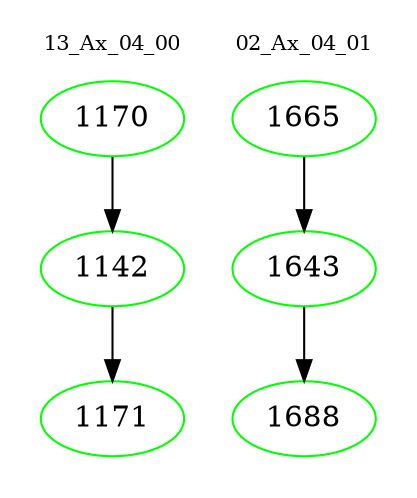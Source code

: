 digraph{
subgraph cluster_0 {
color = white
label = "13_Ax_04_00";
fontsize=10;
T0_1170 [label="1170", color="green"]
T0_1170 -> T0_1142 [color="black"]
T0_1142 [label="1142", color="green"]
T0_1142 -> T0_1171 [color="black"]
T0_1171 [label="1171", color="green"]
}
subgraph cluster_1 {
color = white
label = "02_Ax_04_01";
fontsize=10;
T1_1665 [label="1665", color="green"]
T1_1665 -> T1_1643 [color="black"]
T1_1643 [label="1643", color="green"]
T1_1643 -> T1_1688 [color="black"]
T1_1688 [label="1688", color="green"]
}
}
